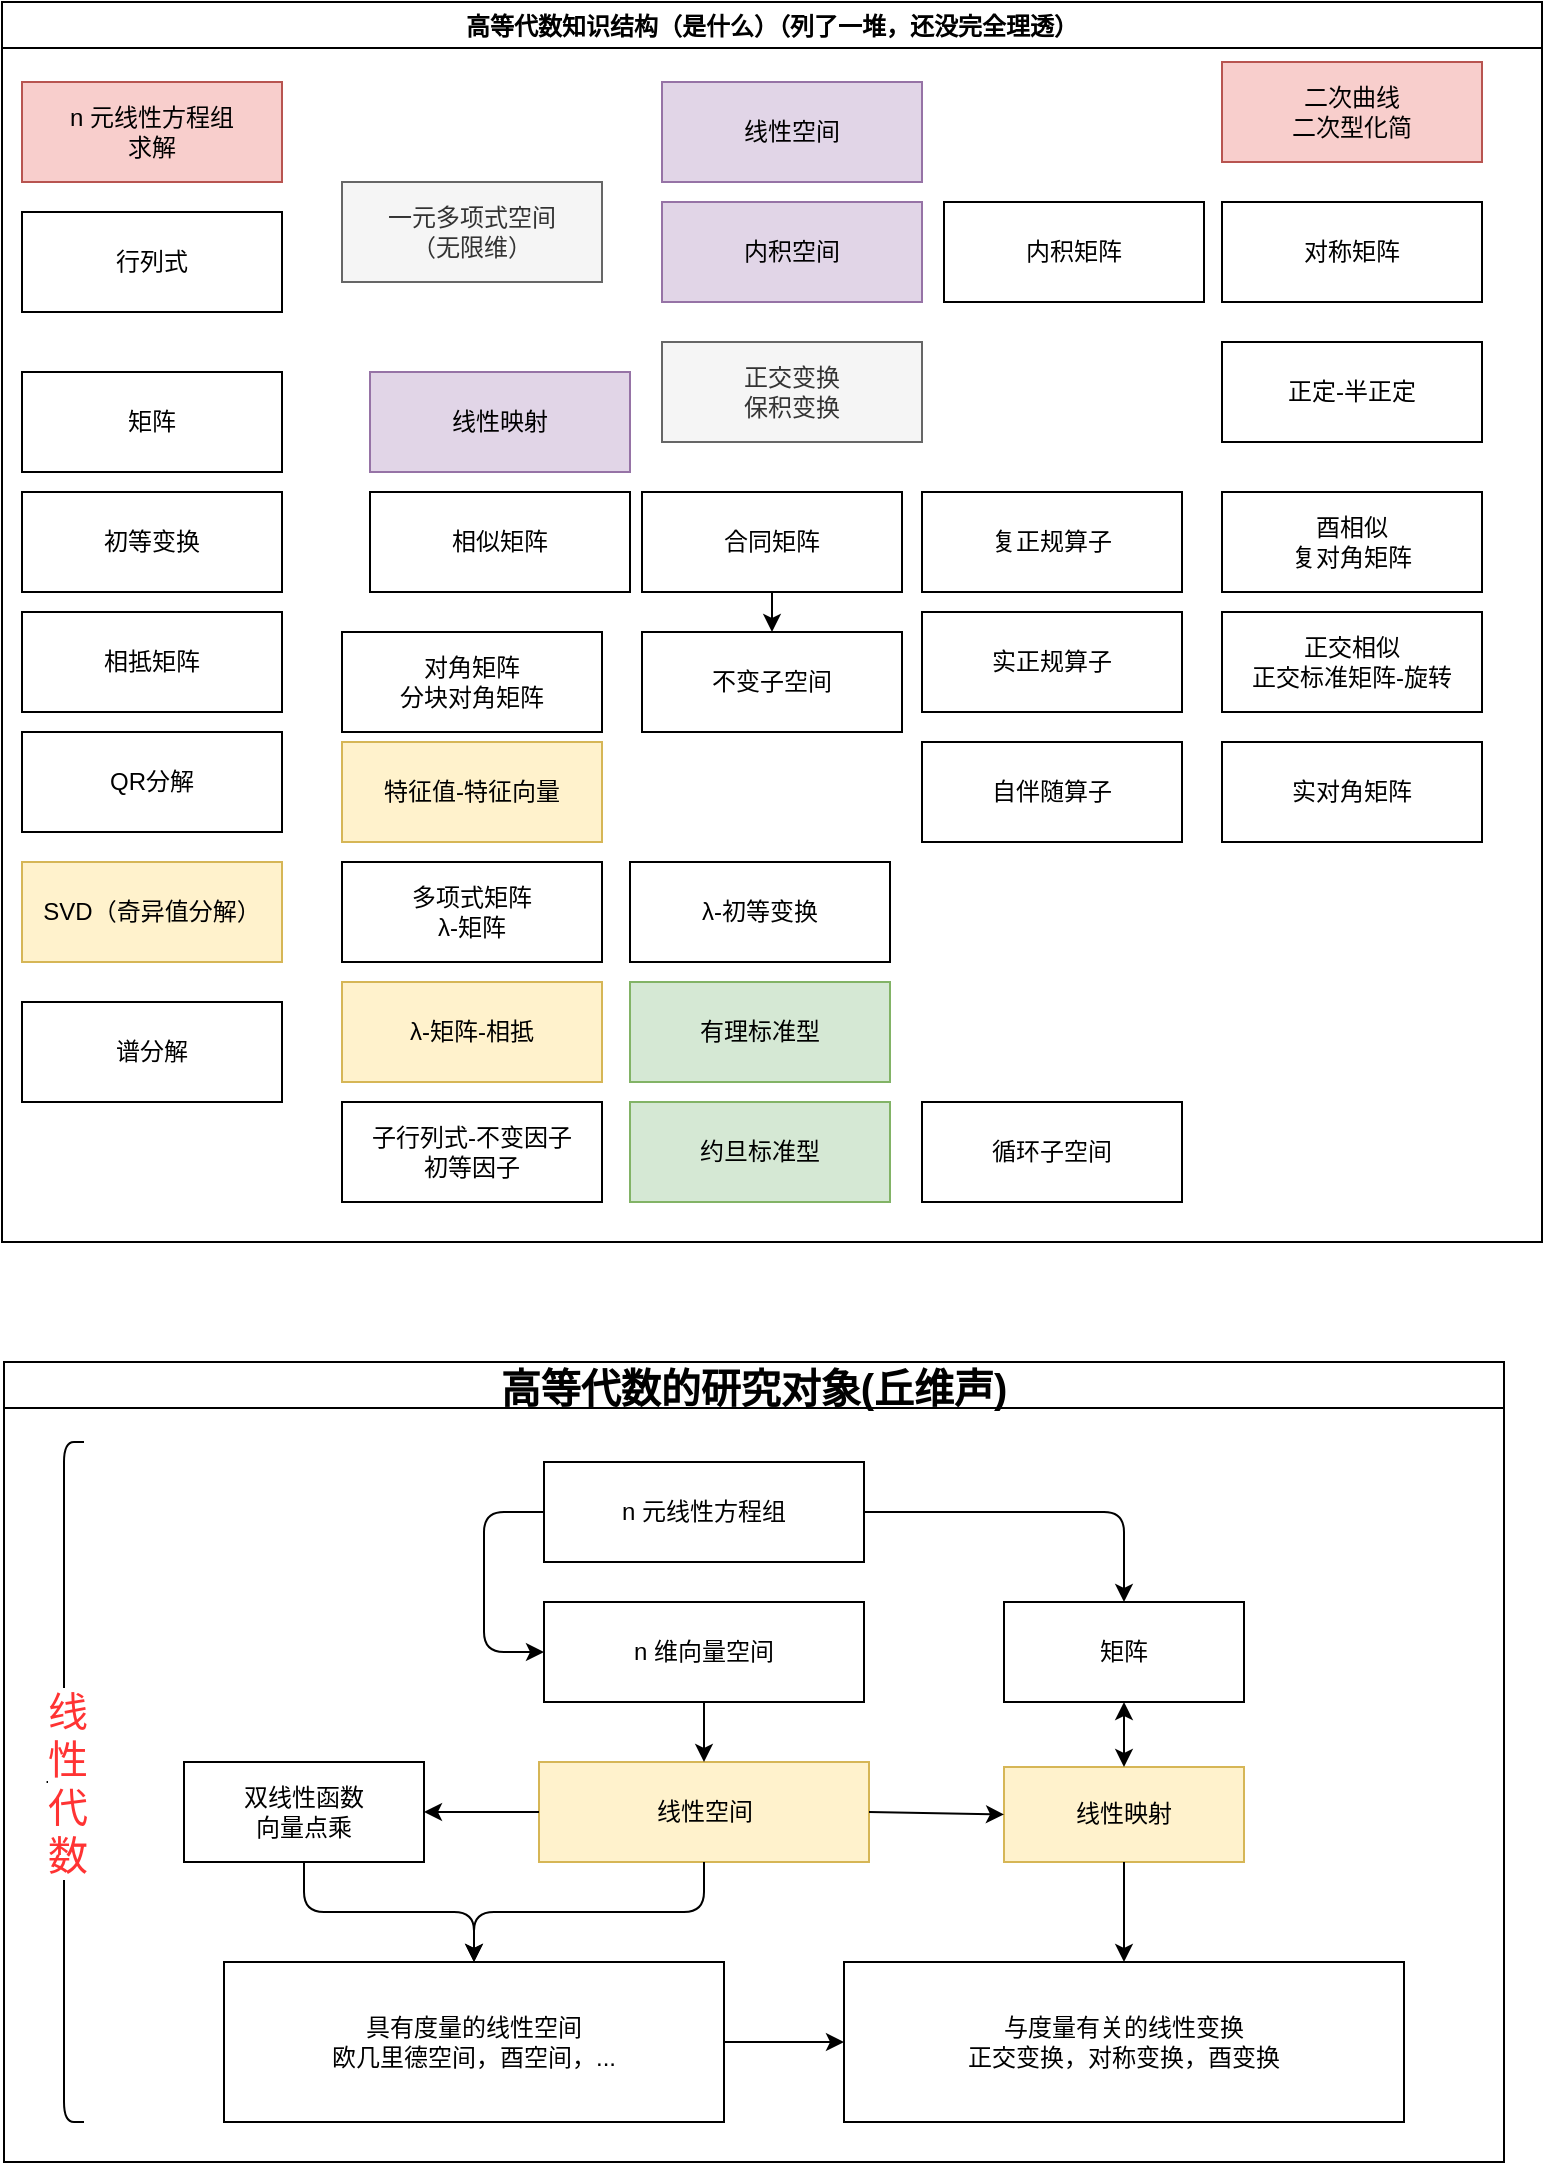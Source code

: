 <mxfile>
    <diagram id="AYFa-rB8117ba7wMYsGa" name="Page-1">
        <mxGraphModel dx="975" dy="696" grid="1" gridSize="10" guides="1" tooltips="1" connect="1" arrows="1" fold="1" page="1" pageScale="1" pageWidth="827" pageHeight="1169" math="0" shadow="0">
            <root>
                <mxCell id="0"/>
                <mxCell id="1" parent="0"/>
                <mxCell id="33" value="高等代数的研究对象(丘维声)" style="swimlane;labelBackgroundColor=none;sketch=0;fontSize=20;fontColor=#000000;strokeWidth=1;gradientColor=none;" parent="1" vertex="1">
                    <mxGeometry x="30" y="720" width="750" height="400" as="geometry">
                        <mxRectangle x="20" y="30" width="210" height="30" as="alternateBounds"/>
                    </mxGeometry>
                </mxCell>
                <mxCell id="34" value="" style="group" parent="33" vertex="1" connectable="0">
                    <mxGeometry x="20" y="40" width="680" height="340" as="geometry"/>
                </mxCell>
                <mxCell id="2" value="n 元线性方程组" style="rounded=0;whiteSpace=wrap;html=1;" parent="34" vertex="1">
                    <mxGeometry x="250" y="10" width="160" height="50" as="geometry"/>
                </mxCell>
                <mxCell id="3" value="n 维向量空间" style="rounded=0;whiteSpace=wrap;html=1;" parent="34" vertex="1">
                    <mxGeometry x="250" y="80" width="160" height="50" as="geometry"/>
                </mxCell>
                <mxCell id="22" style="edgeStyle=orthogonalEdgeStyle;html=1;exitX=0;exitY=0.5;exitDx=0;exitDy=0;entryX=0;entryY=0.5;entryDx=0;entryDy=0;" parent="34" source="2" target="3" edge="1">
                    <mxGeometry relative="1" as="geometry">
                        <Array as="points">
                            <mxPoint x="220" y="35"/>
                            <mxPoint x="220" y="105"/>
                        </Array>
                    </mxGeometry>
                </mxCell>
                <mxCell id="4" value="线性空间" style="rounded=0;whiteSpace=wrap;html=1;fillColor=#fff2cc;strokeColor=#d6b656;" parent="34" vertex="1">
                    <mxGeometry x="247.5" y="160" width="165" height="50" as="geometry"/>
                </mxCell>
                <mxCell id="25" style="edgeStyle=orthogonalEdgeStyle;html=1;exitX=0.5;exitY=1;exitDx=0;exitDy=0;entryX=0.5;entryY=0;entryDx=0;entryDy=0;startArrow=none;startFill=0;" parent="34" source="3" target="4" edge="1">
                    <mxGeometry relative="1" as="geometry"/>
                </mxCell>
                <mxCell id="5" value="矩阵" style="rounded=0;whiteSpace=wrap;html=1;" parent="34" vertex="1">
                    <mxGeometry x="480" y="80" width="120" height="50" as="geometry"/>
                </mxCell>
                <mxCell id="23" style="edgeStyle=orthogonalEdgeStyle;html=1;exitX=1;exitY=0.5;exitDx=0;exitDy=0;entryX=0.5;entryY=0;entryDx=0;entryDy=0;" parent="34" source="2" target="5" edge="1">
                    <mxGeometry relative="1" as="geometry"/>
                </mxCell>
                <mxCell id="6" value="线性映射" style="whiteSpace=wrap;html=1;rounded=0;fillColor=#fff2cc;strokeColor=#d6b656;" parent="34" vertex="1">
                    <mxGeometry x="480" y="162.5" width="120" height="47.5" as="geometry"/>
                </mxCell>
                <mxCell id="12" style="edgeStyle=none;html=1;exitX=1;exitY=0.5;exitDx=0;exitDy=0;entryX=0;entryY=0.5;entryDx=0;entryDy=0;" parent="34" source="4" target="6" edge="1">
                    <mxGeometry relative="1" as="geometry"/>
                </mxCell>
                <mxCell id="7" value="" style="edgeStyle=none;html=1;startArrow=classic;startFill=1;" parent="34" source="5" target="6" edge="1">
                    <mxGeometry relative="1" as="geometry"/>
                </mxCell>
                <mxCell id="8" value="双线性函数&lt;br&gt;向量点乘" style="whiteSpace=wrap;html=1;rounded=0;" parent="34" vertex="1">
                    <mxGeometry x="70" y="160" width="120" height="50" as="geometry"/>
                </mxCell>
                <mxCell id="9" value="" style="edgeStyle=none;html=1;" parent="34" source="4" target="8" edge="1">
                    <mxGeometry relative="1" as="geometry"/>
                </mxCell>
                <mxCell id="10" value="具有度量的线性空间&lt;br&gt;欧几里德空间，酉空间，..." style="whiteSpace=wrap;html=1;rounded=0;" parent="34" vertex="1">
                    <mxGeometry x="90" y="260" width="250" height="80" as="geometry"/>
                </mxCell>
                <mxCell id="21" style="edgeStyle=orthogonalEdgeStyle;html=1;exitX=0.5;exitY=1;exitDx=0;exitDy=0;entryX=0.5;entryY=0;entryDx=0;entryDy=0;" parent="34" source="4" target="10" edge="1">
                    <mxGeometry relative="1" as="geometry">
                        <mxPoint x="200" y="270" as="targetPoint"/>
                    </mxGeometry>
                </mxCell>
                <mxCell id="20" style="edgeStyle=orthogonalEdgeStyle;html=1;exitX=0.5;exitY=1;exitDx=0;exitDy=0;" parent="34" source="8" target="10" edge="1">
                    <mxGeometry relative="1" as="geometry"/>
                </mxCell>
                <mxCell id="26" value="与度量有关的线性变换&lt;br&gt;正交变换，对称变换，酉变换" style="whiteSpace=wrap;html=1;rounded=0;" parent="34" vertex="1">
                    <mxGeometry x="400" y="260" width="280" height="80" as="geometry"/>
                </mxCell>
                <mxCell id="28" style="edgeStyle=orthogonalEdgeStyle;html=1;exitX=0.5;exitY=1;exitDx=0;exitDy=0;startArrow=none;startFill=0;" parent="34" source="6" target="26" edge="1">
                    <mxGeometry relative="1" as="geometry"/>
                </mxCell>
                <mxCell id="27" value="" style="edgeStyle=orthogonalEdgeStyle;html=1;startArrow=none;startFill=0;" parent="34" source="10" target="26" edge="1">
                    <mxGeometry relative="1" as="geometry"/>
                </mxCell>
                <mxCell id="30" value="线性代数" style="shape=curlyBracket;whiteSpace=wrap;html=1;rounded=1;fontSize=20;strokeWidth=1;fontColor=#FF3333;labelBackgroundColor=default;gradientColor=none;sketch=0;align=left;horizontal=1;" parent="34" vertex="1">
                    <mxGeometry width="20" height="340" as="geometry"/>
                </mxCell>
                <mxCell id="35" value="高等代数知识结构（是什么）（列了一堆，还没完全理透）" style="swimlane;" vertex="1" parent="1">
                    <mxGeometry x="29" y="40" width="770" height="620" as="geometry"/>
                </mxCell>
                <mxCell id="56" value="n 元线性方程组&lt;br&gt;求解" style="rounded=0;whiteSpace=wrap;html=1;fillColor=#f8cecc;strokeColor=#b85450;" vertex="1" parent="35">
                    <mxGeometry x="10" y="40" width="130" height="50" as="geometry"/>
                </mxCell>
                <mxCell id="57" value="二次曲线&lt;br&gt;二次型化简&lt;br&gt;" style="rounded=0;whiteSpace=wrap;html=1;fillColor=#f8cecc;strokeColor=#b85450;" vertex="1" parent="35">
                    <mxGeometry x="610" y="30" width="130" height="50" as="geometry"/>
                </mxCell>
                <mxCell id="58" value="线性空间" style="rounded=0;whiteSpace=wrap;html=1;fillColor=#e1d5e7;strokeColor=#9673a6;" vertex="1" parent="35">
                    <mxGeometry x="330" y="40" width="130" height="50" as="geometry"/>
                </mxCell>
                <mxCell id="59" value="一元多项式空间&lt;br&gt;（无限维）" style="rounded=0;whiteSpace=wrap;html=1;fillColor=#f5f5f5;fontColor=#333333;strokeColor=#666666;" vertex="1" parent="35">
                    <mxGeometry x="170" y="90" width="130" height="50" as="geometry"/>
                </mxCell>
                <mxCell id="60" value="内积空间" style="rounded=0;whiteSpace=wrap;html=1;fillColor=#e1d5e7;strokeColor=#9673a6;" vertex="1" parent="35">
                    <mxGeometry x="330" y="100" width="130" height="50" as="geometry"/>
                </mxCell>
                <mxCell id="61" value="矩阵" style="rounded=0;whiteSpace=wrap;html=1;" vertex="1" parent="35">
                    <mxGeometry x="10" y="185" width="130" height="50" as="geometry"/>
                </mxCell>
                <mxCell id="62" value="行列式" style="rounded=0;whiteSpace=wrap;html=1;" vertex="1" parent="35">
                    <mxGeometry x="10" y="105" width="130" height="50" as="geometry"/>
                </mxCell>
                <mxCell id="63" value="线性映射" style="rounded=0;whiteSpace=wrap;html=1;fillColor=#e1d5e7;strokeColor=#9673a6;" vertex="1" parent="35">
                    <mxGeometry x="184" y="185" width="130" height="50" as="geometry"/>
                </mxCell>
                <mxCell id="64" value="对称矩阵" style="rounded=0;whiteSpace=wrap;html=1;" vertex="1" parent="35">
                    <mxGeometry x="610" y="100" width="130" height="50" as="geometry"/>
                </mxCell>
                <mxCell id="96" value="" style="edgeStyle=none;html=1;" edge="1" parent="35" source="65" target="83">
                    <mxGeometry relative="1" as="geometry"/>
                </mxCell>
                <mxCell id="65" value="合同矩阵" style="rounded=0;whiteSpace=wrap;html=1;" vertex="1" parent="35">
                    <mxGeometry x="320" y="245" width="130" height="50" as="geometry"/>
                </mxCell>
                <mxCell id="77" value="相似矩阵" style="rounded=0;whiteSpace=wrap;html=1;" vertex="1" parent="35">
                    <mxGeometry x="184" y="245" width="130" height="50" as="geometry"/>
                </mxCell>
                <mxCell id="78" value="相抵矩阵" style="rounded=0;whiteSpace=wrap;html=1;" vertex="1" parent="35">
                    <mxGeometry x="10" y="305" width="130" height="50" as="geometry"/>
                </mxCell>
                <mxCell id="79" value="SVD（奇异值分解）" style="rounded=0;whiteSpace=wrap;html=1;fillColor=#fff2cc;strokeColor=#d6b656;" vertex="1" parent="35">
                    <mxGeometry x="10" y="430" width="130" height="50" as="geometry"/>
                </mxCell>
                <mxCell id="80" value="QR分解" style="rounded=0;whiteSpace=wrap;html=1;" vertex="1" parent="35">
                    <mxGeometry x="10" y="365" width="130" height="50" as="geometry"/>
                </mxCell>
                <mxCell id="81" value="初等变换" style="rounded=0;whiteSpace=wrap;html=1;" vertex="1" parent="35">
                    <mxGeometry x="10" y="245" width="130" height="50" as="geometry"/>
                </mxCell>
                <mxCell id="82" value="λ-初等变换" style="rounded=0;whiteSpace=wrap;html=1;" vertex="1" parent="35">
                    <mxGeometry x="314" y="430" width="130" height="50" as="geometry"/>
                </mxCell>
                <mxCell id="83" value="不变子空间" style="rounded=0;whiteSpace=wrap;html=1;" vertex="1" parent="35">
                    <mxGeometry x="320" y="315" width="130" height="50" as="geometry"/>
                </mxCell>
                <mxCell id="84" value="对角矩阵&lt;br&gt;分块对角矩阵" style="rounded=0;whiteSpace=wrap;html=1;" vertex="1" parent="35">
                    <mxGeometry x="170" y="315" width="130" height="50" as="geometry"/>
                </mxCell>
                <mxCell id="85" value="特征值-特征向量" style="rounded=0;whiteSpace=wrap;html=1;fillColor=#fff2cc;strokeColor=#d6b656;" vertex="1" parent="35">
                    <mxGeometry x="170" y="370" width="130" height="50" as="geometry"/>
                </mxCell>
                <mxCell id="86" value="多项式矩阵&lt;br&gt;λ-矩阵" style="rounded=0;whiteSpace=wrap;html=1;" vertex="1" parent="35">
                    <mxGeometry x="170" y="430" width="130" height="50" as="geometry"/>
                </mxCell>
                <mxCell id="87" value="λ-矩阵-相抵" style="rounded=0;whiteSpace=wrap;html=1;fillColor=#fff2cc;strokeColor=#d6b656;" vertex="1" parent="35">
                    <mxGeometry x="170" y="490" width="130" height="50" as="geometry"/>
                </mxCell>
                <mxCell id="88" value="子行列式-不变因子&lt;br&gt;初等因子" style="rounded=0;whiteSpace=wrap;html=1;" vertex="1" parent="35">
                    <mxGeometry x="170" y="550" width="130" height="50" as="geometry"/>
                </mxCell>
                <mxCell id="89" value="有理标准型" style="rounded=0;whiteSpace=wrap;html=1;fillColor=#d5e8d4;strokeColor=#82b366;" vertex="1" parent="35">
                    <mxGeometry x="314" y="490" width="130" height="50" as="geometry"/>
                </mxCell>
                <mxCell id="90" value="约旦标准型" style="rounded=0;whiteSpace=wrap;html=1;fillColor=#d5e8d4;strokeColor=#82b366;" vertex="1" parent="35">
                    <mxGeometry x="314" y="550" width="130" height="50" as="geometry"/>
                </mxCell>
                <mxCell id="91" value="循环子空间" style="rounded=0;whiteSpace=wrap;html=1;" vertex="1" parent="35">
                    <mxGeometry x="460" y="550" width="130" height="50" as="geometry"/>
                </mxCell>
                <mxCell id="92" value="复正规算子" style="rounded=0;whiteSpace=wrap;html=1;" vertex="1" parent="35">
                    <mxGeometry x="460" y="245" width="130" height="50" as="geometry"/>
                </mxCell>
                <mxCell id="93" value="自伴随算子" style="rounded=0;whiteSpace=wrap;html=1;" vertex="1" parent="35">
                    <mxGeometry x="460" y="370" width="130" height="50" as="geometry"/>
                </mxCell>
                <mxCell id="94" value="正定-半正定" style="rounded=0;whiteSpace=wrap;html=1;" vertex="1" parent="35">
                    <mxGeometry x="610" y="170" width="130" height="50" as="geometry"/>
                </mxCell>
                <mxCell id="95" value="谱分解" style="rounded=0;whiteSpace=wrap;html=1;" vertex="1" parent="35">
                    <mxGeometry x="10" y="500" width="130" height="50" as="geometry"/>
                </mxCell>
                <mxCell id="97" value="实正规算子" style="rounded=0;whiteSpace=wrap;html=1;" vertex="1" parent="35">
                    <mxGeometry x="460" y="305" width="130" height="50" as="geometry"/>
                </mxCell>
                <mxCell id="98" value="酉相似&lt;br&gt;复对角矩阵" style="rounded=0;whiteSpace=wrap;html=1;" vertex="1" parent="35">
                    <mxGeometry x="610" y="245" width="130" height="50" as="geometry"/>
                </mxCell>
                <mxCell id="99" value="正交相似&lt;br&gt;正交标准矩阵-旋转" style="rounded=0;whiteSpace=wrap;html=1;" vertex="1" parent="35">
                    <mxGeometry x="610" y="305" width="130" height="50" as="geometry"/>
                </mxCell>
                <mxCell id="100" value="实对角矩阵" style="rounded=0;whiteSpace=wrap;html=1;" vertex="1" parent="35">
                    <mxGeometry x="610" y="370" width="130" height="50" as="geometry"/>
                </mxCell>
                <mxCell id="101" value="内积矩阵" style="rounded=0;whiteSpace=wrap;html=1;" vertex="1" parent="35">
                    <mxGeometry x="471" y="100" width="130" height="50" as="geometry"/>
                </mxCell>
                <mxCell id="102" value="正交变换&lt;br&gt;保积变换" style="rounded=0;whiteSpace=wrap;html=1;fillColor=#f5f5f5;strokeColor=#666666;fontColor=#333333;" vertex="1" parent="35">
                    <mxGeometry x="330" y="170" width="130" height="50" as="geometry"/>
                </mxCell>
            </root>
        </mxGraphModel>
    </diagram>
</mxfile>